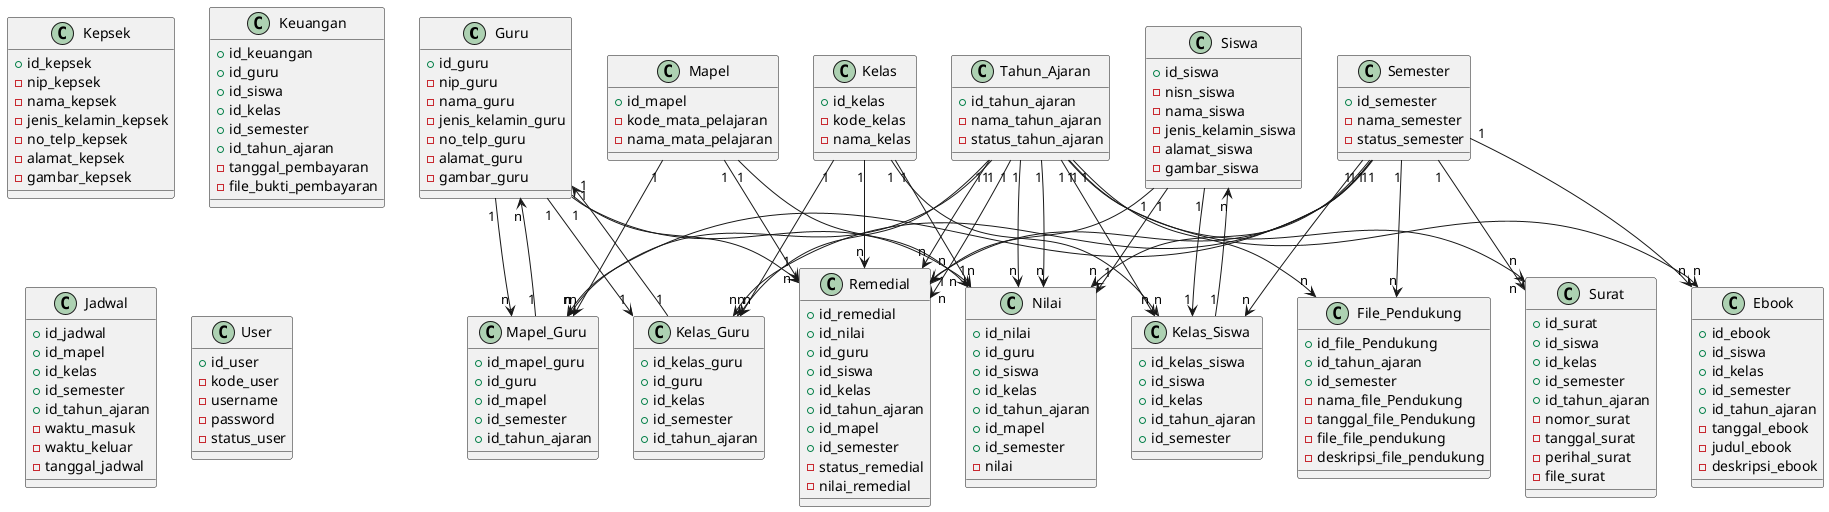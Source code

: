 @startuml

class Guru {
    + id_guru
    - nip_guru
    - nama_guru
    - jenis_kelamin_guru
    - no_telp_guru
    - alamat_guru    
    - gambar_guru
}

class Kepsek {
    + id_kepsek
    - nip_kepsek
    - nama_kepsek
    - jenis_kelamin_kepsek
    - no_telp_kepsek
    - alamat_kepsek
    - gambar_kepsek
}

class Siswa {
    + id_siswa
    - nisn_siswa
    - nama_siswa
    - jenis_kelamin_siswa
    - alamat_siswa
    - gambar_siswa
}

class Mapel {
    + id_mapel
    - kode_mata_pelajaran
    - nama_mata_pelajaran
}

class Kelas {
    + id_kelas
    - kode_kelas    
    - nama_kelas
}

class Mapel_Guru {
    + id_mapel_guru
    + id_guru
    + id_mapel
    + id_semester
    + id_tahun_ajaran
}

class Kelas_Guru {
    + id_kelas_guru
    + id_guru
    + id_kelas
    + id_semester
    + id_tahun_ajaran
}

class Kelas_Siswa {
    + id_kelas_siswa
    + id_siswa 
    + id_kelas
    + id_tahun_ajaran
    + id_semester
}


class Tahun_Ajaran {
    + id_tahun_ajaran
    - nama_tahun_ajaran
    - status_tahun_ajaran
}

class Semester {
    + id_semester
    - nama_semester
    - status_semester
}


class File_Pendukung {
    + id_file_Pendukung
    + id_tahun_ajaran
    + id_semester
    - nama_file_Pendukung
    - tanggal_file_Pendukung
    - file_file_pendukung
    - deskripsi_file_pendukung

}

class Nilai {
    + id_nilai 
    + id_guru 
    + id_siswa 
    + id_kelas 
    + id_tahun_ajaran
    + id_mapel 
    + id_semester
    - nilai
}

class Remedial {
    + id_remedial
    + id_nilai
    + id_guru
    + id_siswa
    + id_kelas 
    + id_tahun_ajaran 
    + id_mapel
    + id_semester
    - status_remedial 
    - nilai_remedial
}

class Surat {
    + id_surat 
    + id_siswa
    + id_kelas
    + id_semester
    + id_tahun_ajaran
    - nomor_surat
    - tanggal_surat
    - perihal_surat
    - file_surat

}

class Ebook {
    + id_ebook
    + id_siswa
    + id_kelas
    + id_semester
    + id_tahun_ajaran
    - tanggal_ebook
    - judul_ebook
    - deskripsi_ebook 
}

class Keuangan {
    + id_keuangan 
    + id_guru
    + id_siswa
    + id_kelas
    + id_semester
    + id_tahun_ajaran
    - tanggal_pembayaran
    - file_bukti_pembayaran
}


class Jadwal {
    + id_jadwal 
    + id_mapel 
    + id_kelas 
    + id_semester
    + id_tahun_ajaran
    - waktu_masuk
    - waktu_keluar
    - tanggal_jadwal
}

class User {
    + id_user 
    - kode_user 
    - username 
    - password 
    - status_user
}

Guru "1" --> "n" Mapel_Guru 
Mapel_Guru "1" --> "n" Guru

Guru "1" --> "1" Kelas_Guru 
Kelas_Guru "1" --> "1" Guru

Siswa "1" --> "1" Kelas_Siswa
Kelas_Siswa "1" --> "n" Siswa

Mapel "1" --> "n" Mapel_Guru

Kelas "1" --> "n" Kelas_Guru
Kelas "1" --> "n" Kelas_Siswa

Tahun_Ajaran "1" --> "n" Kelas_Guru
Tahun_Ajaran "1" --> "n" Kelas_Siswa
Tahun_Ajaran "1" --> "n" Mapel_Guru
Tahun_Ajaran "1" --> "n" File_Pendukung
Tahun_Ajaran "1" --> "n" Surat
Tahun_Ajaran "1" --> "n" Remedial
Tahun_Ajaran "1" --> "n" Nilai
Tahun_Ajaran "1" --> "n" Ebook


Semester "1" --> "n" Kelas_Guru
Semester "1" --> "n" Kelas_Siswa
Semester "1" --> "n" Mapel_Guru
Semester "1" --> "n" File_Pendukung
Semester "1" --> "n" Surat
Semester "1" --> "n" Remedial
Semester "1" --> "n" Nilai
Semester "1" --> "n" Ebook

Siswa "1" --> "1" Nilai
Guru "1" --> "1" Nilai
Kelas "1" --> "n" Nilai
Tahun_Ajaran "1" --> "n" Nilai
Mapel "1" --> "n" Nilai


Siswa "1" --> "1" Remedial
Guru "1" --> "1" Remedial
Kelas "1" --> "n" Remedial
Tahun_Ajaran "1" --> "n" Remedial
Mapel "1" --> "n" Remedial

@enduml